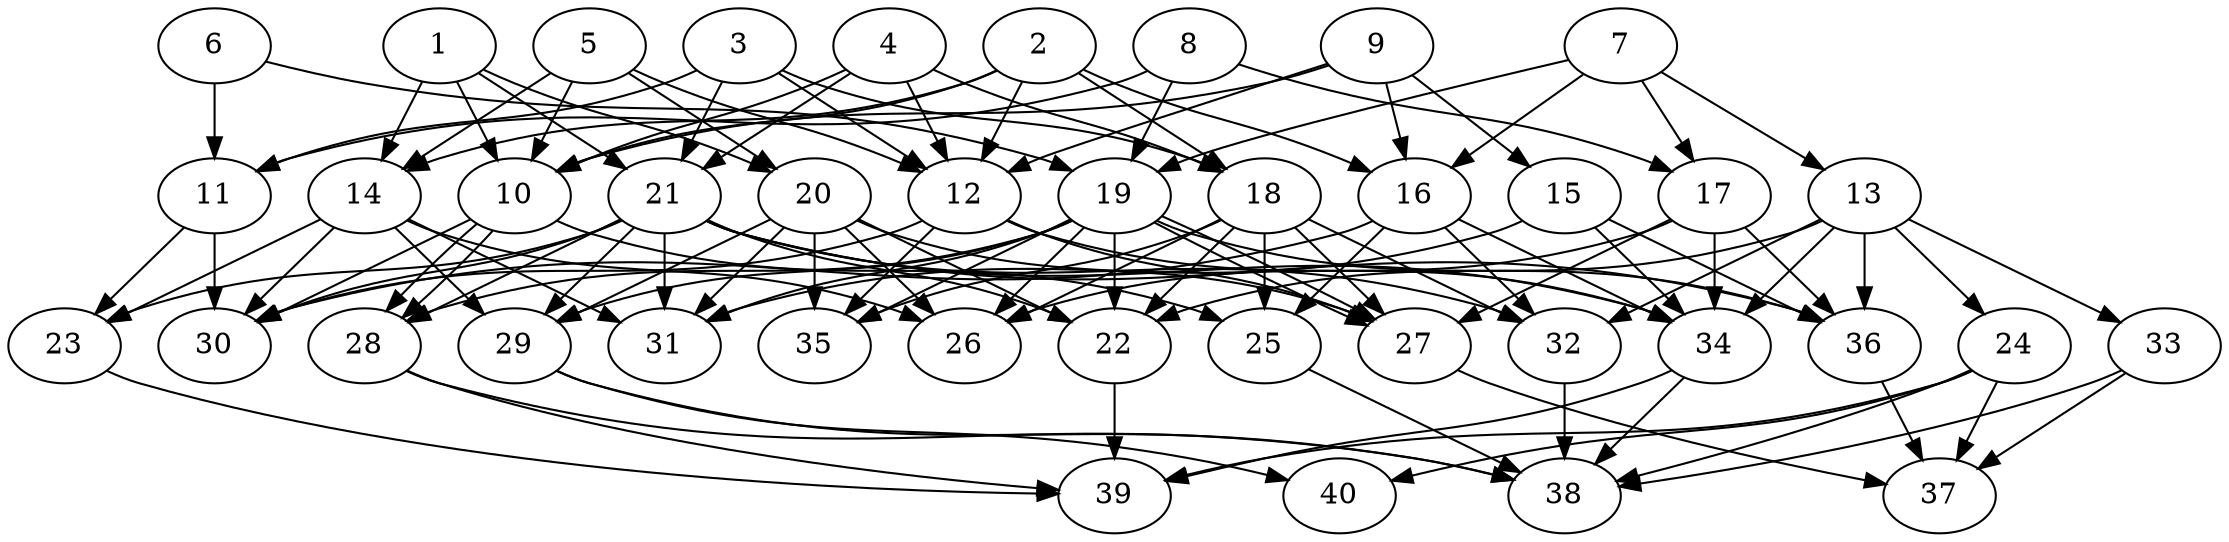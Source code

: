 // DAG automatically generated by daggen at Thu Oct  3 14:06:49 2019
// ./daggen --dot -n 40 --ccr 0.3 --fat 0.7 --regular 0.7 --density 0.5 --mindata 5242880 --maxdata 52428800 
digraph G {
  1 [size="128645120", alpha="0.14", expect_size="38593536"] 
  1 -> 10 [size ="38593536"]
  1 -> 14 [size ="38593536"]
  1 -> 20 [size ="38593536"]
  1 -> 21 [size ="38593536"]
  2 [size="156992853", alpha="0.01", expect_size="47097856"] 
  2 -> 10 [size ="47097856"]
  2 -> 12 [size ="47097856"]
  2 -> 14 [size ="47097856"]
  2 -> 16 [size ="47097856"]
  2 -> 18 [size ="47097856"]
  3 [size="165457920", alpha="0.09", expect_size="49637376"] 
  3 -> 11 [size ="49637376"]
  3 -> 12 [size ="49637376"]
  3 -> 18 [size ="49637376"]
  3 -> 21 [size ="49637376"]
  4 [size="169175040", alpha="0.01", expect_size="50752512"] 
  4 -> 10 [size ="50752512"]
  4 -> 12 [size ="50752512"]
  4 -> 18 [size ="50752512"]
  4 -> 21 [size ="50752512"]
  5 [size="87493973", alpha="0.05", expect_size="26248192"] 
  5 -> 10 [size ="26248192"]
  5 -> 12 [size ="26248192"]
  5 -> 14 [size ="26248192"]
  5 -> 20 [size ="26248192"]
  6 [size="161512107", alpha="0.06", expect_size="48453632"] 
  6 -> 11 [size ="48453632"]
  6 -> 19 [size ="48453632"]
  7 [size="160638293", alpha="0.10", expect_size="48191488"] 
  7 -> 13 [size ="48191488"]
  7 -> 16 [size ="48191488"]
  7 -> 17 [size ="48191488"]
  7 -> 19 [size ="48191488"]
  8 [size="44608853", alpha="0.09", expect_size="13382656"] 
  8 -> 11 [size ="13382656"]
  8 -> 17 [size ="13382656"]
  8 -> 19 [size ="13382656"]
  9 [size="72454827", alpha="0.18", expect_size="21736448"] 
  9 -> 10 [size ="21736448"]
  9 -> 12 [size ="21736448"]
  9 -> 15 [size ="21736448"]
  9 -> 16 [size ="21736448"]
  10 [size="74666667", alpha="0.14", expect_size="22400000"] 
  10 -> 25 [size ="22400000"]
  10 -> 28 [size ="22400000"]
  10 -> 28 [size ="22400000"]
  10 -> 30 [size ="22400000"]
  11 [size="110090240", alpha="0.13", expect_size="33027072"] 
  11 -> 23 [size ="33027072"]
  11 -> 30 [size ="33027072"]
  12 [size="63484587", alpha="0.11", expect_size="19045376"] 
  12 -> 27 [size ="19045376"]
  12 -> 30 [size ="19045376"]
  12 -> 34 [size ="19045376"]
  12 -> 35 [size ="19045376"]
  13 [size="74769067", alpha="0.10", expect_size="22430720"] 
  13 -> 22 [size ="22430720"]
  13 -> 24 [size ="22430720"]
  13 -> 32 [size ="22430720"]
  13 -> 33 [size ="22430720"]
  13 -> 34 [size ="22430720"]
  13 -> 36 [size ="22430720"]
  14 [size="145513813", alpha="0.14", expect_size="43654144"] 
  14 -> 23 [size ="43654144"]
  14 -> 26 [size ="43654144"]
  14 -> 29 [size ="43654144"]
  14 -> 30 [size ="43654144"]
  14 -> 31 [size ="43654144"]
  15 [size="150108160", alpha="0.10", expect_size="45032448"] 
  15 -> 31 [size ="45032448"]
  15 -> 34 [size ="45032448"]
  15 -> 36 [size ="45032448"]
  16 [size="30638080", alpha="0.05", expect_size="9191424"] 
  16 -> 25 [size ="9191424"]
  16 -> 30 [size ="9191424"]
  16 -> 32 [size ="9191424"]
  16 -> 34 [size ="9191424"]
  17 [size="74492587", alpha="0.08", expect_size="22347776"] 
  17 -> 26 [size ="22347776"]
  17 -> 27 [size ="22347776"]
  17 -> 34 [size ="22347776"]
  17 -> 36 [size ="22347776"]
  18 [size="153757013", alpha="0.04", expect_size="46127104"] 
  18 -> 22 [size ="46127104"]
  18 -> 25 [size ="46127104"]
  18 -> 26 [size ="46127104"]
  18 -> 27 [size ="46127104"]
  18 -> 32 [size ="46127104"]
  18 -> 35 [size ="46127104"]
  19 [size="68597760", alpha="0.10", expect_size="20579328"] 
  19 -> 22 [size ="20579328"]
  19 -> 26 [size ="20579328"]
  19 -> 27 [size ="20579328"]
  19 -> 27 [size ="20579328"]
  19 -> 28 [size ="20579328"]
  19 -> 29 [size ="20579328"]
  19 -> 31 [size ="20579328"]
  19 -> 35 [size ="20579328"]
  19 -> 36 [size ="20579328"]
  20 [size="53739520", alpha="0.02", expect_size="16121856"] 
  20 -> 22 [size ="16121856"]
  20 -> 26 [size ="16121856"]
  20 -> 27 [size ="16121856"]
  20 -> 29 [size ="16121856"]
  20 -> 31 [size ="16121856"]
  20 -> 35 [size ="16121856"]
  21 [size="166737920", alpha="0.09", expect_size="50021376"] 
  21 -> 22 [size ="50021376"]
  21 -> 23 [size ="50021376"]
  21 -> 28 [size ="50021376"]
  21 -> 29 [size ="50021376"]
  21 -> 30 [size ="50021376"]
  21 -> 31 [size ="50021376"]
  21 -> 32 [size ="50021376"]
  21 -> 34 [size ="50021376"]
  21 -> 36 [size ="50021376"]
  22 [size="108059307", alpha="0.14", expect_size="32417792"] 
  22 -> 39 [size ="32417792"]
  23 [size="39703893", alpha="0.17", expect_size="11911168"] 
  23 -> 39 [size ="11911168"]
  24 [size="115394560", alpha="0.20", expect_size="34618368"] 
  24 -> 37 [size ="34618368"]
  24 -> 38 [size ="34618368"]
  24 -> 39 [size ="34618368"]
  24 -> 40 [size ="34618368"]
  25 [size="67396267", alpha="0.12", expect_size="20218880"] 
  25 -> 38 [size ="20218880"]
  26 [size="142486187", alpha="0.02", expect_size="42745856"] 
  27 [size="21418667", alpha="0.10", expect_size="6425600"] 
  27 -> 37 [size ="6425600"]
  28 [size="83800747", alpha="0.01", expect_size="25140224"] 
  28 -> 38 [size ="25140224"]
  28 -> 39 [size ="25140224"]
  29 [size="118954667", alpha="0.20", expect_size="35686400"] 
  29 -> 38 [size ="35686400"]
  29 -> 40 [size ="35686400"]
  30 [size="37034667", alpha="0.06", expect_size="11110400"] 
  31 [size="55336960", alpha="0.03", expect_size="16601088"] 
  32 [size="127750827", alpha="0.07", expect_size="38325248"] 
  32 -> 38 [size ="38325248"]
  33 [size="79216640", alpha="0.18", expect_size="23764992"] 
  33 -> 37 [size ="23764992"]
  33 -> 38 [size ="23764992"]
  34 [size="57719467", alpha="0.05", expect_size="17315840"] 
  34 -> 38 [size ="17315840"]
  34 -> 39 [size ="17315840"]
  35 [size="57678507", alpha="0.09", expect_size="17303552"] 
  36 [size="149111467", alpha="0.14", expect_size="44733440"] 
  36 -> 37 [size ="44733440"]
  37 [size="161488213", alpha="0.07", expect_size="48446464"] 
  38 [size="80680960", alpha="0.17", expect_size="24204288"] 
  39 [size="91108693", alpha="0.14", expect_size="27332608"] 
  40 [size="90473813", alpha="0.15", expect_size="27142144"] 
}
